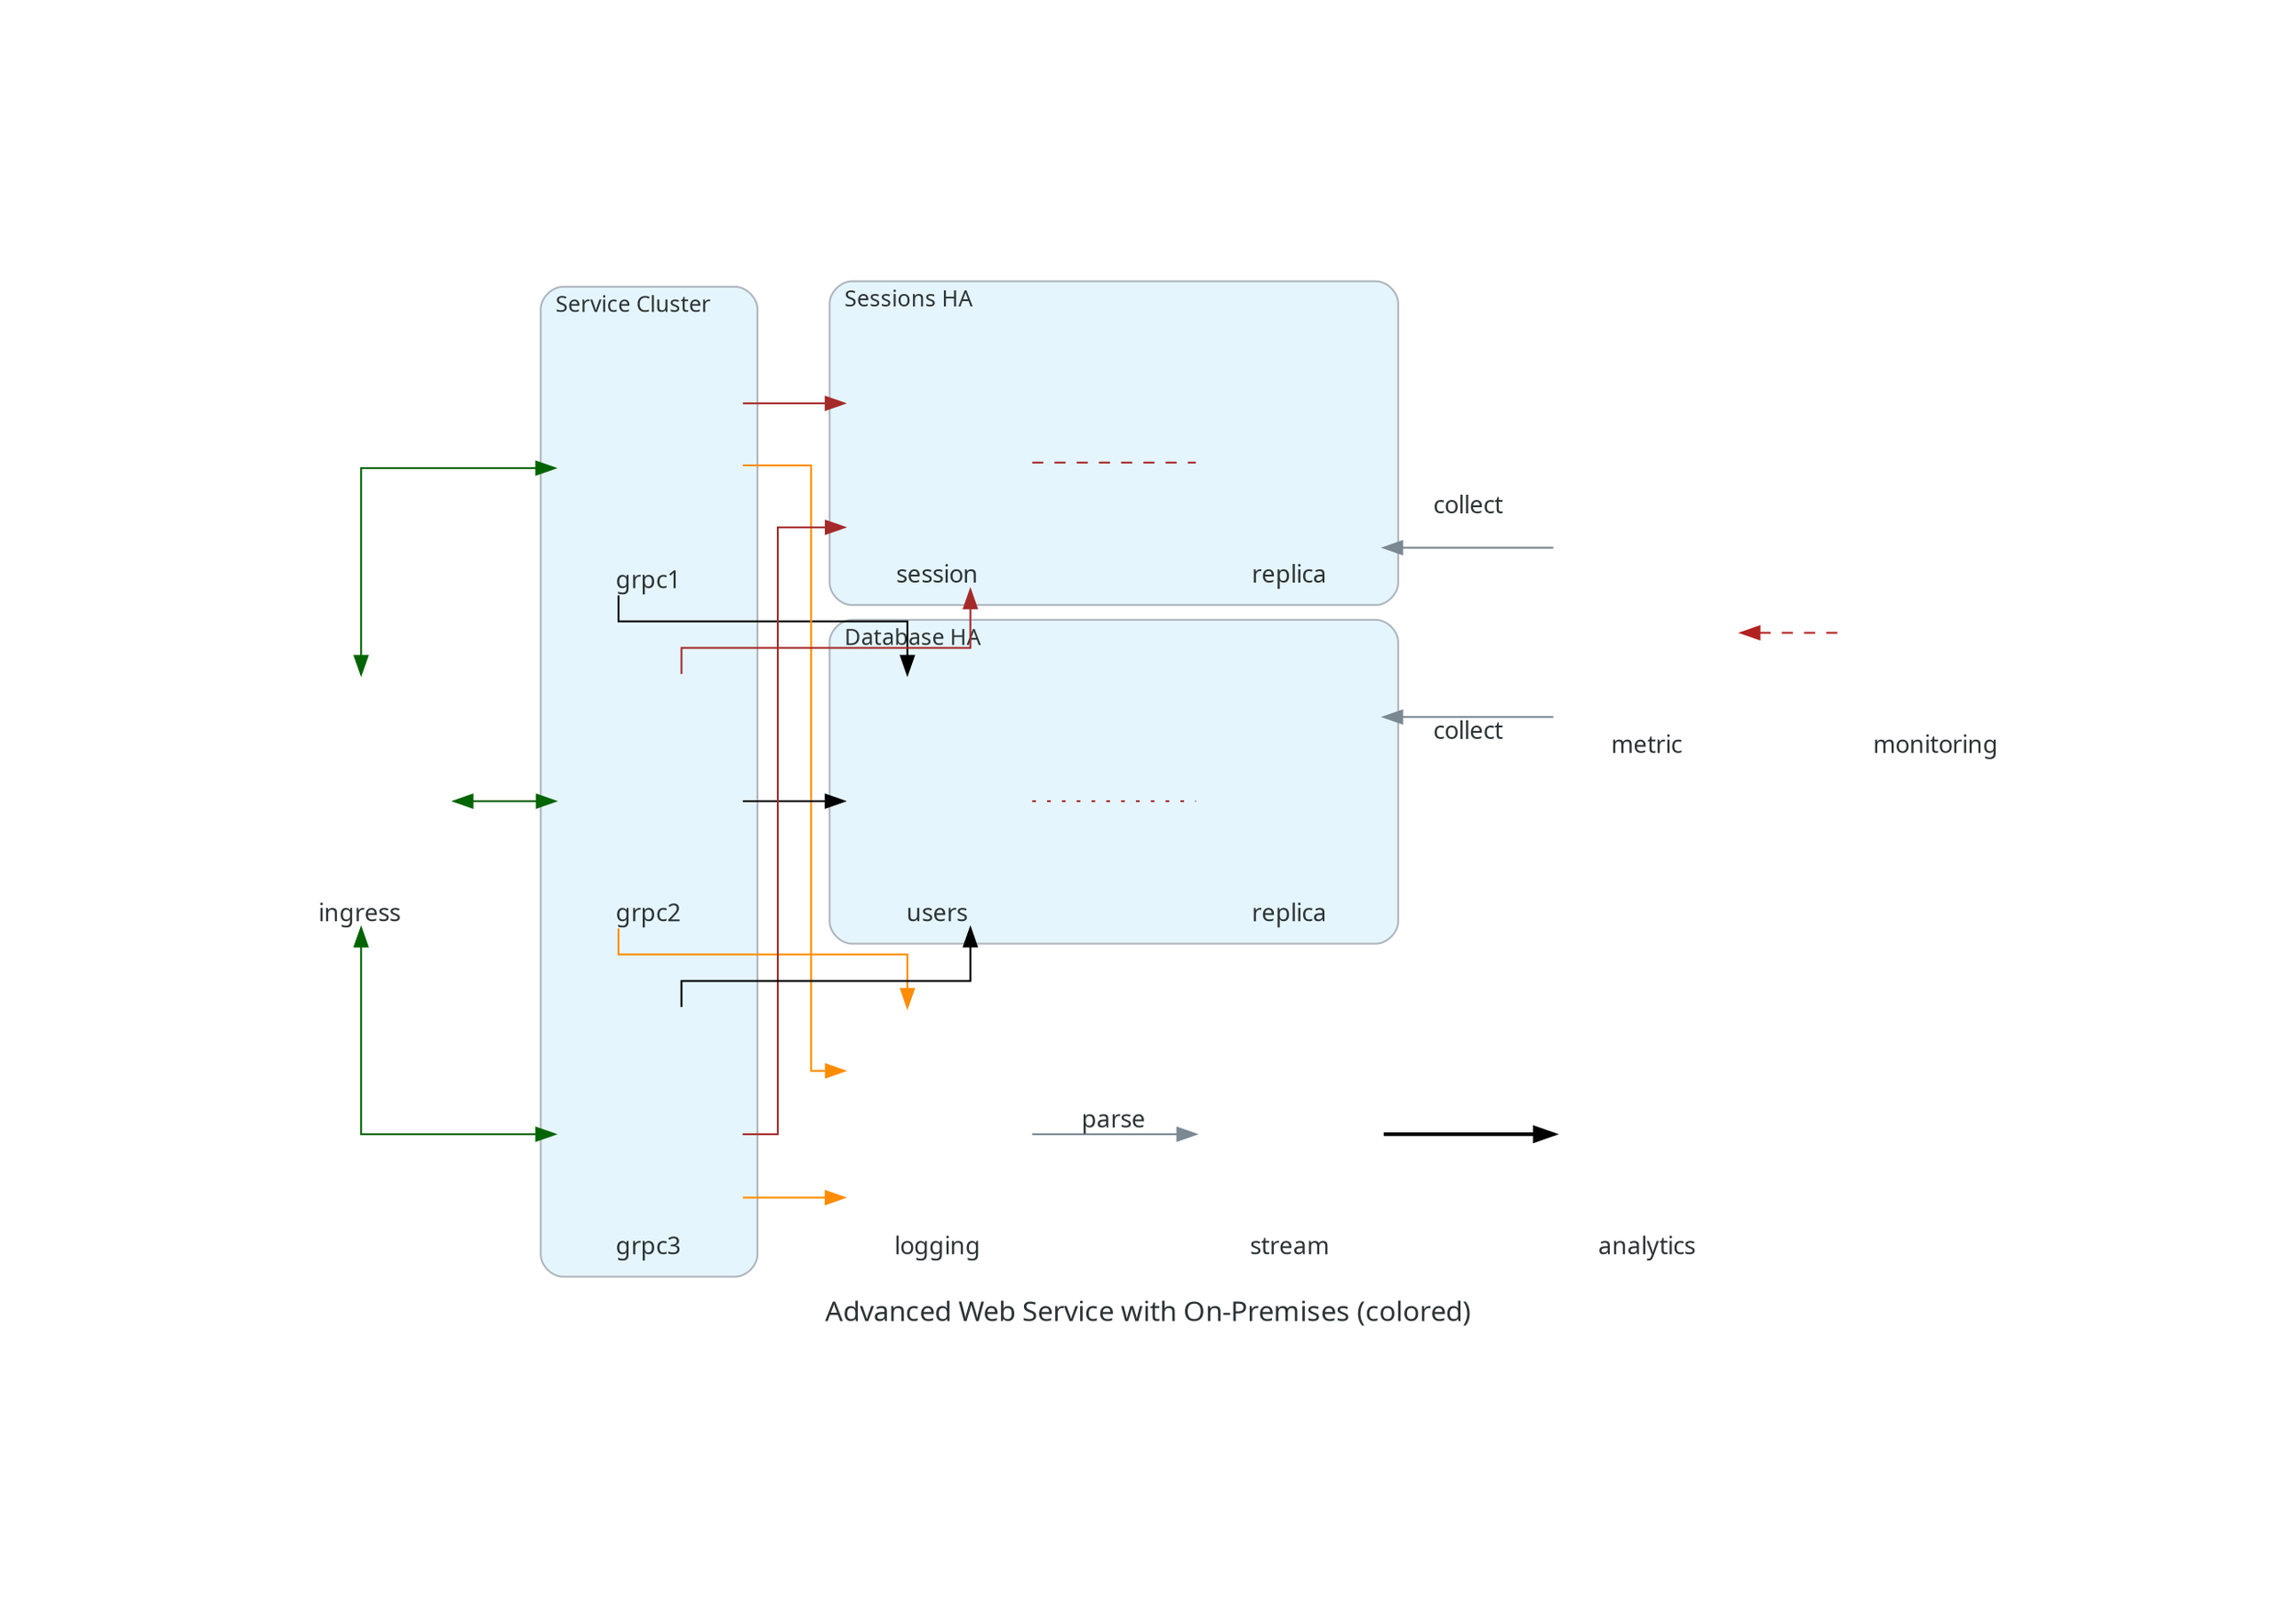 digraph "Advanced Web Service with On-Premises (colored)" {
	graph [bb="0,0,949.8,589",
		fontcolor="#2D3436",
		fontname="Sans-Serif",
		fontsize=15,
		label="Advanced Web Service with On-Premises (colored)",
		lheight=0.29,
		lp="474.9,14.5",
		lwidth=4.84,
		nodesep=0.60,
		pad=2.0,
		rankdir=LR,
		ranksep=0.75,
		splines=ortho
	];
	node [fixedsize=true,
		fontcolor="#2D3436",
		fontname="Sans-Serif",
		fontsize=13,
		height=1.4,
		imagescale=true,
		label="\N",
		labelloc=b,
		shape=box,
		style=rounded,
		width=1.4
	];
	edge [color="#7B8894"];
	subgraph "cluster_Service Cluster" {
		graph [bb="147.8,37,264.6,575",
			bgcolor="#E5F5FD",
			fontname="Sans-Serif",
			fontsize=12,
			label="Service Cluster",
			labeljust=l,
			lheight=0.24,
			lp="197.8,562.38",
			lwidth=1.17,
			pencolor="#AEB6BE",
			rankdir=LR,
			shape=box,
			style=rounded
		];
		"2258f034546e4caab99c0faac4535fd5"	[height=1.9,
			image="/home/justin/work/explore/play-python/.venv/lib/python3.11/site-packages/resources/onprem/compute/server.png",
			label=grpc1,
			pos="206.2,473",
			shape=none];
		e74c68fb777d40a4b9d8e1bd47ff8f97	[height=1.9,
			image="/home/justin/work/explore/play-python/.venv/lib/python3.11/site-packages/resources/onprem/compute/server.png",
			label=grpc2,
			pos="206.2,293",
			shape=none];
		"22b281cd7e8b41338d6b70adc524dd2c"	[height=1.9,
			image="/home/justin/work/explore/play-python/.venv/lib/python3.11/site-packages/resources/onprem/compute/server.png",
			label=grpc3,
			pos="206.2,113",
			shape=none];
	}
	subgraph "cluster_Sessions HA" {
		graph [bb="303.6,403,609.7,581",
			bgcolor="#E5F5FD",
			fontname="Sans-Serif",
			fontsize=12,
			label="Sessions HA",
			labeljust=l,
			lheight=0.24,
			lp="346.1,568.38",
			lwidth=0.96,
			pencolor="#AEB6BE",
			rankdir=LR,
			shape=box,
			style=rounded
		];
		"750deb6327ee4e2bac6e9264014bd88e"	[height=1.9,
			image="/home/justin/work/explore/play-python/.venv/lib/python3.11/site-packages/resources/onprem/inmemory/redis.png",
			label=session,
			pos="362,479",
			shape=none];
		c88bf1abf2514126975c4b40df10e262	[height=1.9,
			image="/home/justin/work/explore/play-python/.venv/lib/python3.11/site-packages/resources/onprem/inmemory/redis.png",
			label=replica,
			pos="551.3,479",
			shape=none];
		"750deb6327ee4e2bac6e9264014bd88e" -> c88bf1abf2514126975c4b40df10e262	[color=brown,
			dir=none,
			fontcolor="#2D3436",
			fontname="Sans-Serif",
			fontsize=13,
			pos="412.23,479 439.72,479 473.68,479 501.16,479",
			style=dashed];
	}
	subgraph "cluster_Database HA" {
		graph [bb="303.6,217,609.7,395",
			bgcolor="#E5F5FD",
			fontname="Sans-Serif",
			fontsize=12,
			label="Database HA",
			labeljust=l,
			lheight=0.24,
			lp="348.35,382.38",
			lwidth=1.02,
			pencolor="#AEB6BE",
			rankdir=LR,
			shape=box,
			style=rounded
		];
		f5dcba9b8eae4ab39d787fc5abd7803b	[height=1.9,
			image="/home/justin/work/explore/play-python/.venv/lib/python3.11/site-packages/resources/onprem/database/postgresql.png",
			label=users,
			pos="362,293",
			shape=none];
		"38d1206a195c493d8a2ad70c508f2487"	[height=1.9,
			image="/home/justin/work/explore/play-python/.venv/lib/python3.11/site-packages/resources/onprem/database/postgresql.png",
			label=replica,
			pos="551.3,293",
			shape=none];
		f5dcba9b8eae4ab39d787fc5abd7803b -> "38d1206a195c493d8a2ad70c508f2487"	[color=brown,
			dir=none,
			fontcolor="#2D3436",
			fontname="Sans-Serif",
			fontsize=13,
			pos="412.23,293 439.72,293 473.68,293 501.16,293",
			style=dotted];
	}
	adb4a0bafaee4b6c8bd557be294e6813	[height=1.9,
		image="/home/justin/work/explore/play-python/.venv/lib/python3.11/site-packages/resources/onprem/network/nginx.png",
		label=ingress,
		pos="50.4,293",
		shape=none];
	adb4a0bafaee4b6c8bd557be294e6813 -> "2258f034546e4caab99c0faac4535fd5"	[color=darkgreen,
		dir=both,
		fontcolor="#2D3436",
		fontname="Sans-Serif",
		fontsize=13,
		pos="s,50.8,361.31 e,156.18,473 50.8,372.82 50.8,372.82 50.8,473 50.8,473 50.8,473 144.66,473 144.66,473"];
	adb4a0bafaee4b6c8bd557be294e6813 -> e74c68fb777d40a4b9d8e1bd47ff8f97	[color=darkgreen,
		dir=both,
		fontcolor="#2D3436",
		fontname="Sans-Serif",
		fontsize=13,
		pos="s,100.55,293 e,155.87,293 112.07,293 112.07,293 144.36,293 144.36,293"];
	adb4a0bafaee4b6c8bd557be294e6813 -> "22b281cd7e8b41338d6b70adc524dd2c"	[color=darkgreen,
		dir=both,
		fontcolor="#2D3436",
		fontname="Sans-Serif",
		fontsize=13,
		pos="s,50.8,224.69 e,156.18,113 50.8,213.18 50.8,213.18 50.8,113 50.8,113 50.8,113 144.66,113 144.66,113"];
	dd74a03a0a7d477f8d7e0dc138104af7	[height=1.9,
		image="/home/justin/work/explore/play-python/.venv/lib/python3.11/site-packages/resources/onprem/monitoring/prometheus.png",
		label=metric,
		pos="743.6,386",
		shape=none];
	"5b90b55fff964aac98eb80c3f3878613"	[height=1.9,
		image="/home/justin/work/explore/play-python/.venv/lib/python3.11/site-packages/resources/onprem/monitoring/grafana.png",
		label=monitoring,
		pos="899.4,386",
		shape=none];
	dd74a03a0a7d477f8d7e0dc138104af7 -> "5b90b55fff964aac98eb80c3f3878613"	[color=firebrick,
		dir=back,
		fontcolor="#2D3436",
		fontname="Sans-Serif",
		fontsize=13,
		pos="s,793.75,386 805.27,386 805.27,386 849.07,386 849.07,386",
		style=dashed];
	"2258f034546e4caab99c0faac4535fd5" -> "750deb6327ee4e2bac6e9264014bd88e"	[color=brown,
		dir=forward,
		fontcolor="#2D3436",
		fontname="Sans-Serif",
		fontsize=13,
		pos="e,311.67,508.7 256.35,508.7 256.35,508.7 300.16,508.7 300.16,508.7"];
	"2258f034546e4caab99c0faac4535fd5" -> f5dcba9b8eae4ab39d787fc5abd7803b	[color=black,
		dir=forward,
		fontcolor="#2D3436",
		fontname="Sans-Serif",
		fontsize=13,
		pos="e,378.8,361.3 189.8,404.62 189.8,396.04 189.8,390.2 189.8,390.2 189.8,390.2 378.8,390.2 378.8,390.2 378.8,390.2 378.8,372.81 378.8,\
372.81"];
	"79d461bdf3b247e8bc5850b59cc7a97c"	[height=1.9,
		image="/home/justin/work/explore/play-python/.venv/lib/python3.11/site-packages/resources/onprem/aggregator/fluentd.png",
		label=logging,
		pos="362,113",
		shape=none];
	"2258f034546e4caab99c0faac4535fd5" -> "79d461bdf3b247e8bc5850b59cc7a97c"	[color=darkorange,
		dir=forward,
		fontcolor="#2D3436",
		fontname="Sans-Serif",
		fontsize=13,
		pos="e,311.71,147.2 256.58,476 275.63,476 292.8,476 292.8,476 292.8,476 292.8,147.2 292.8,147.2 292.8,147.2 300.2,147.2 300.2,147.2"];
	e74c68fb777d40a4b9d8e1bd47ff8f97 -> "750deb6327ee4e2bac6e9264014bd88e"	[color=brown,
		dir=forward,
		fontcolor="#2D3436",
		fontname="Sans-Serif",
		fontsize=13,
		pos="e,344.8,410.74 222.8,361.38 222.8,369.96 222.8,375.8 222.8,375.8 222.8,375.8 344.8,375.8 344.8,375.8 344.8,375.8 344.8,399.23 344.8,\
399.23"];
	e74c68fb777d40a4b9d8e1bd47ff8f97 -> f5dcba9b8eae4ab39d787fc5abd7803b	[color=black,
		dir=forward,
		fontcolor="#2D3436",
		fontname="Sans-Serif",
		fontsize=13,
		pos="e,311.67,293 256.35,293 256.35,293 300.16,293 300.16,293"];
	e74c68fb777d40a4b9d8e1bd47ff8f97 -> "79d461bdf3b247e8bc5850b59cc7a97c"	[color=darkorange,
		dir=forward,
		fontcolor="#2D3436",
		fontname="Sans-Serif",
		fontsize=13,
		pos="e,344.8,181.3 189.8,224.62 189.8,216.04 189.8,210.2 189.8,210.2 189.8,210.2 344.8,210.2 344.8,210.2 344.8,210.2 344.8,192.81 344.8,\
192.81"];
	"22b281cd7e8b41338d6b70adc524dd2c" -> "750deb6327ee4e2bac6e9264014bd88e"	[color=brown,
		dir=forward,
		fontcolor="#2D3436",
		fontname="Sans-Serif",
		fontsize=13,
		pos="e,311.78,443.3 256.42,113 266.88,113 274.8,113 274.8,113 274.8,113 274.8,443.3 274.8,443.3 274.8,443.3 300.27,443.3 300.27,443.3"];
	"22b281cd7e8b41338d6b70adc524dd2c" -> f5dcba9b8eae4ab39d787fc5abd7803b	[color=black,
		dir=forward,
		fontcolor="#2D3436",
		fontname="Sans-Serif",
		fontsize=13,
		pos="e,378.8,224.7 222.8,181.38 222.8,189.96 222.8,195.8 222.8,195.8 222.8,195.8 378.8,195.8 378.8,195.8 378.8,195.8 378.8,213.19 378.8,\
213.19"];
	"22b281cd7e8b41338d6b70adc524dd2c" -> "79d461bdf3b247e8bc5850b59cc7a97c"	[color=darkorange,
		dir=forward,
		fontcolor="#2D3436",
		fontname="Sans-Serif",
		fontsize=13,
		pos="e,311.67,78.8 256.35,78.8 256.35,78.8 300.16,78.8 300.16,78.8"];
	c88bf1abf2514126975c4b40df10e262 -> dd74a03a0a7d477f8d7e0dc138104af7	[dir=back,
		fontcolor="#2D3436",
		fontname="Sans-Serif",
		fontsize=13,
		label=collect,
		lp="647.45,458.38",
		pos="s,601.57,432.5 613.09,432.5 613.09,432.5 693.29,432.5 693.29,432.5"];
	"38d1206a195c493d8a2ad70c508f2487" -> dd74a03a0a7d477f8d7e0dc138104af7	[dir=back,
		fontcolor="#2D3436",
		fontname="Sans-Serif",
		fontsize=13,
		label=collect,
		lp="647.45,332.38",
		pos="s,601.57,339.5 613.09,339.5 613.09,339.5 693.29,339.5 693.29,339.5"];
	"36bde41708804ab291b752554408e5ec"	[height=1.9,
		image="/home/justin/work/explore/play-python/.venv/lib/python3.11/site-packages/resources/onprem/queue/kafka.png",
		label=stream,
		pos="551.3,113",
		shape=none];
	"79d461bdf3b247e8bc5850b59cc7a97c" -> "36bde41708804ab291b752554408e5ec"	[dir=forward,
		fontcolor="#2D3436",
		fontname="Sans-Serif",
		fontsize=13,
		label=parse,
		lp="456.65,122.38",
		pos="e,501.16,113 412.23,113 412.23,113 489.65,113 489.65,113"];
	bd71c552bf0f4d5d944b73b97066b39b	[height=1.9,
		image="/home/justin/work/explore/play-python/.venv/lib/python3.11/site-packages/resources/onprem/analytics/spark.png",
		label=analytics,
		pos="743.6,113",
		shape=none];
	"36bde41708804ab291b752554408e5ec" -> bd71c552bf0f4d5d944b73b97066b39b	[color=black,
		dir=forward,
		fontcolor="#2D3436",
		fontname="Sans-Serif",
		fontsize=13,
		pos="e,693.29,113 601.57,113 601.57,113 681.77,113 681.77,113",
		style=bold];
}
